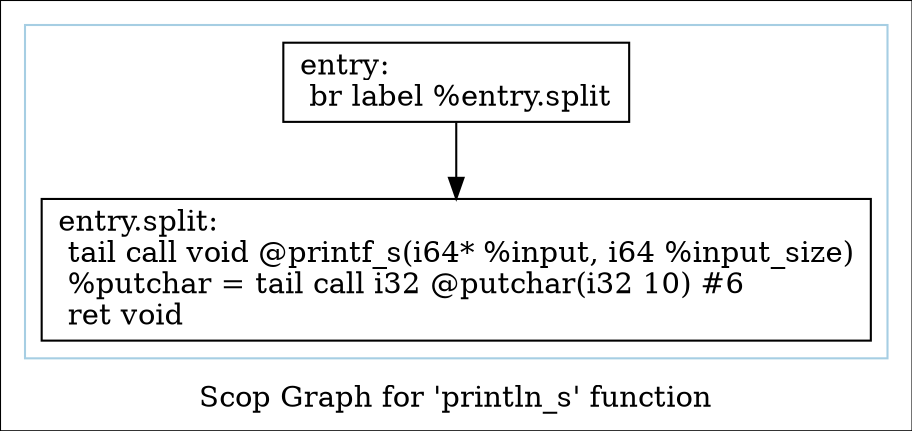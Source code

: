 digraph "Scop Graph for 'println_s' function" {
	label="Scop Graph for 'println_s' function";

	Node0x609a2c0 [shape=record,label="{entry:\l  br label %entry.split\l}"];
	Node0x609a2c0 -> Node0x60a5730;
	Node0x60a5730 [shape=record,label="{entry.split:                                      \l  tail call void @printf_s(i64* %input, i64 %input_size)\l  %putchar = tail call i32 @putchar(i32 10) #6\l  ret void\l}"];
	colorscheme = "paired12"
        subgraph cluster_0x6110b90 {
          label = "";
          style = solid;
          color = 1
          Node0x609a2c0;
          Node0x60a5730;
        }
}

